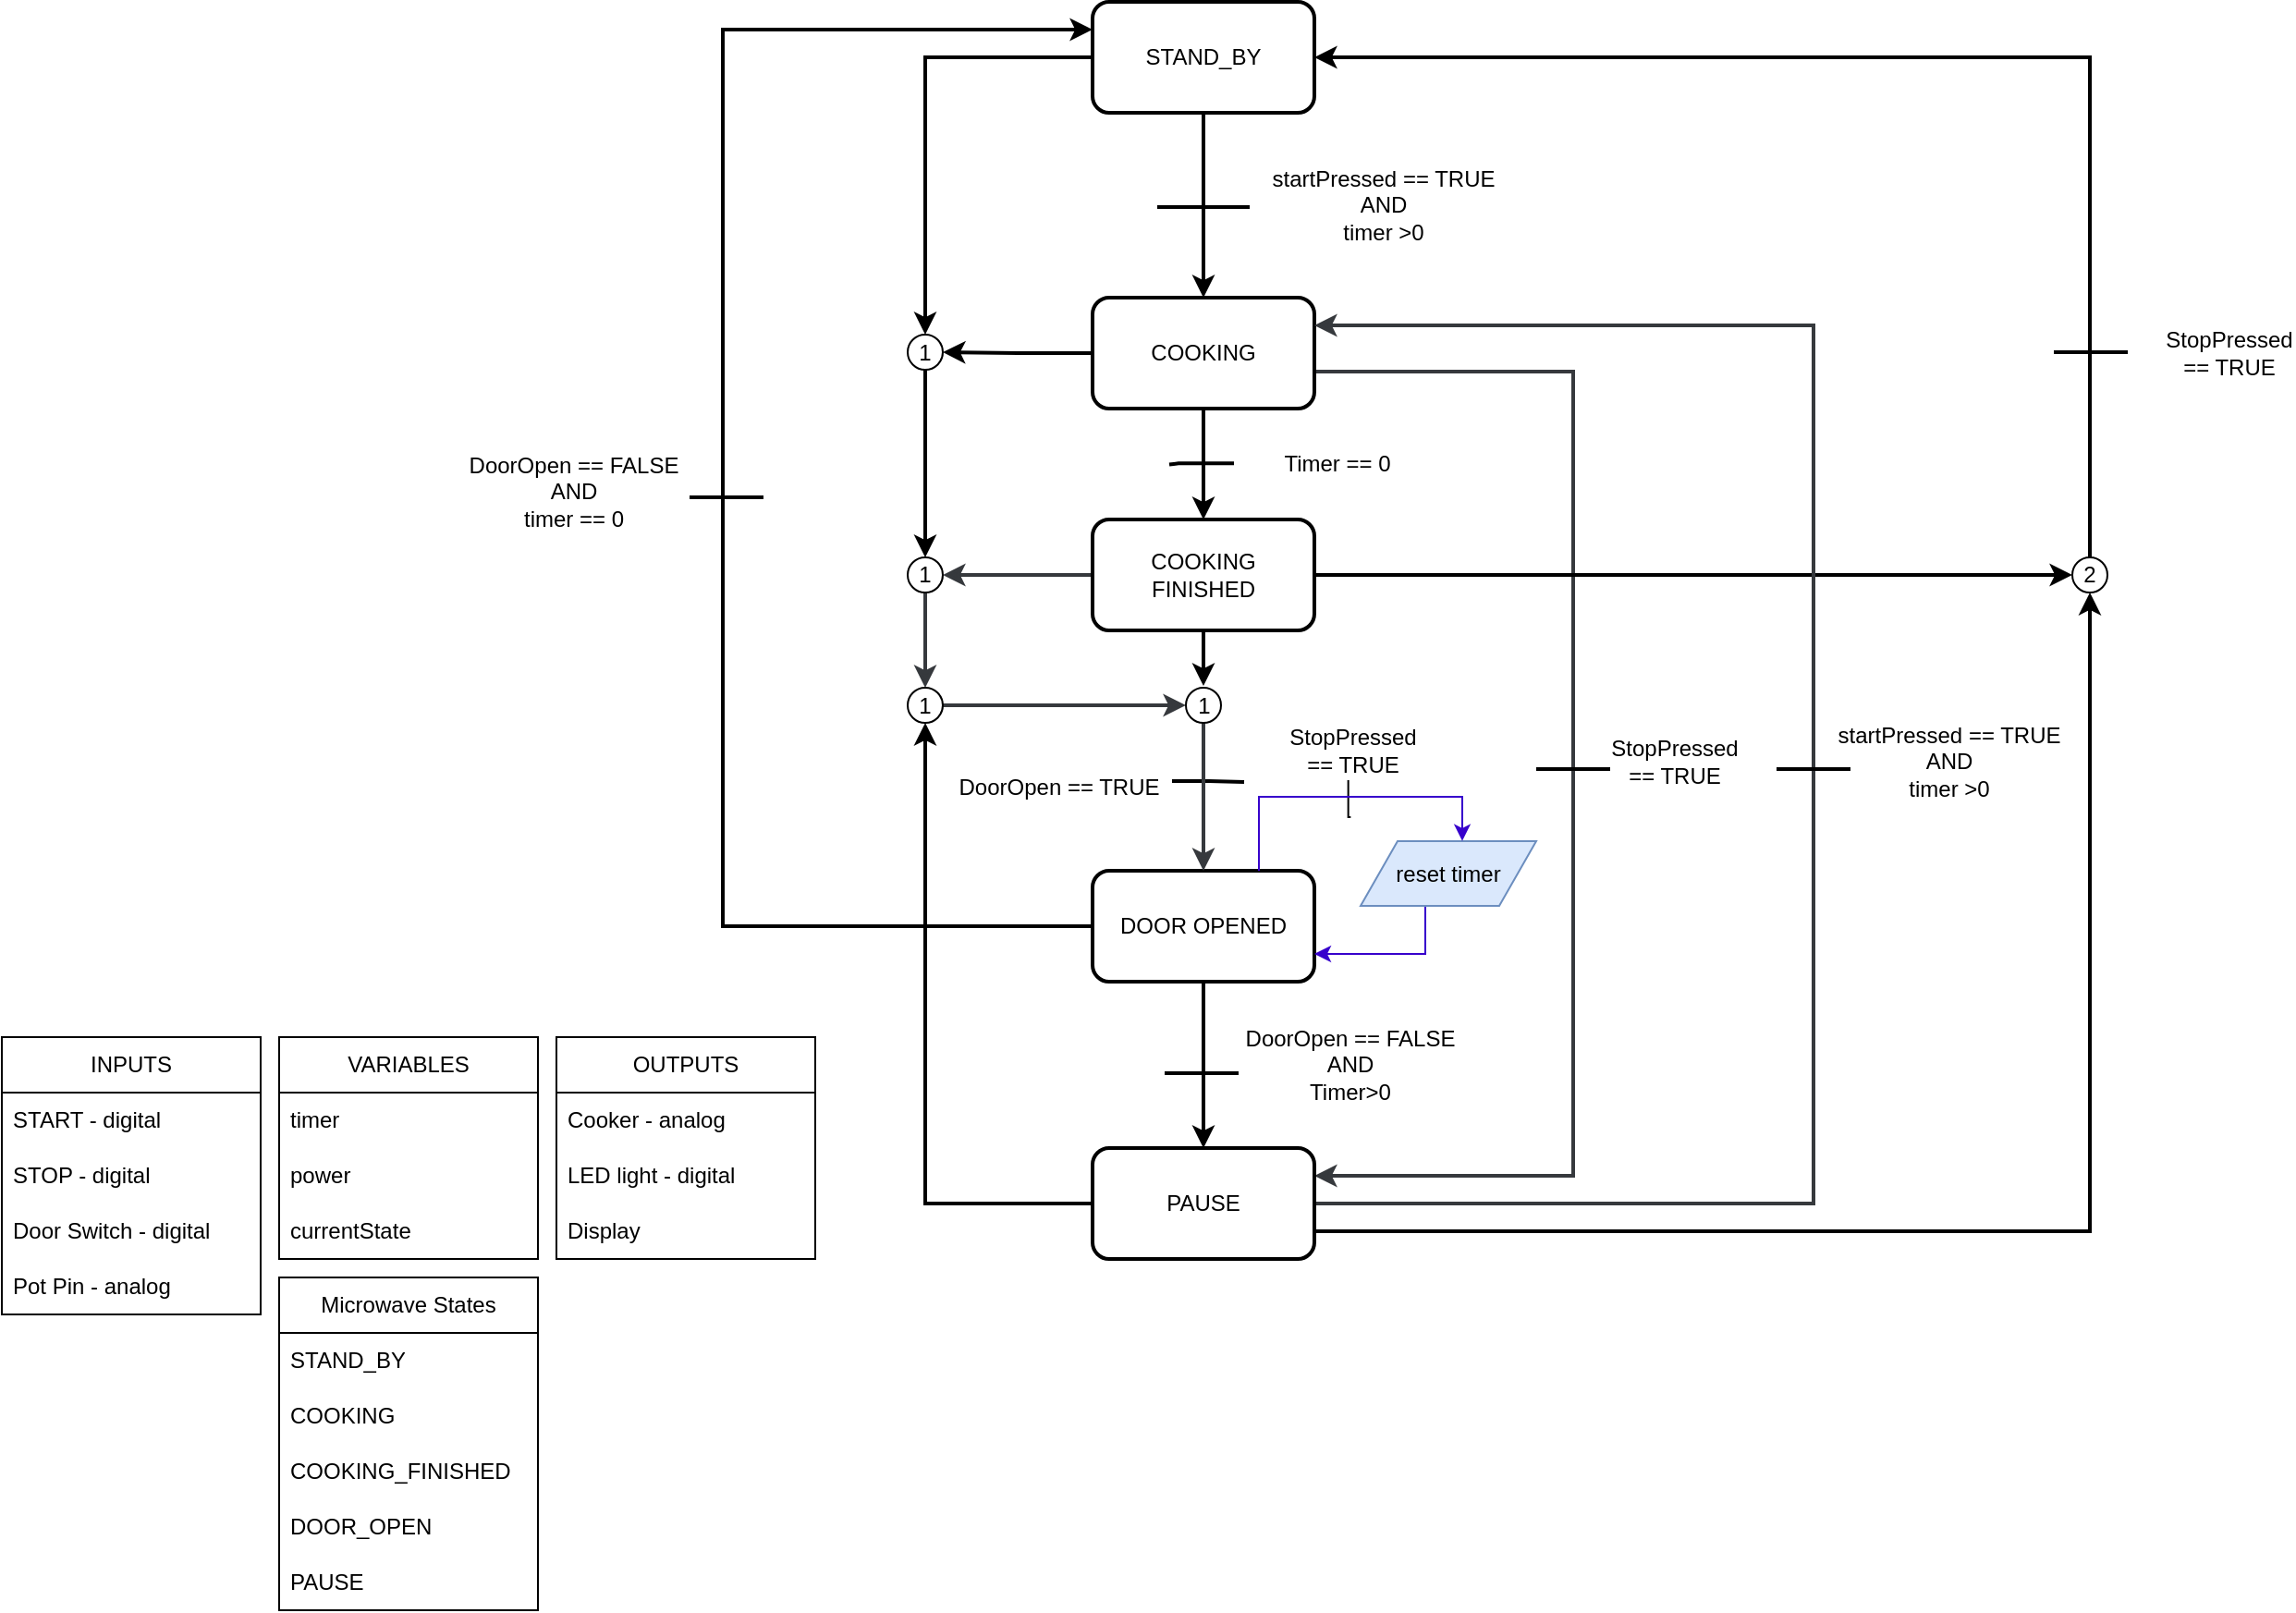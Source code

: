 <mxfile version="23.0.1" type="device">
  <diagram name="Page-1" id="0Rbs2EFzT7OIzFYQGbOx">
    <mxGraphModel dx="2284" dy="786" grid="1" gridSize="10" guides="1" tooltips="1" connect="1" arrows="1" fold="1" page="1" pageScale="1" pageWidth="850" pageHeight="1100" math="0" shadow="0">
      <root>
        <mxCell id="0" />
        <mxCell id="1" parent="0" />
        <mxCell id="F6RU7M2qEP4g0fcBzqNl-10" style="edgeStyle=orthogonalEdgeStyle;rounded=0;orthogonalLoop=1;jettySize=auto;html=1;exitX=0.5;exitY=1;exitDx=0;exitDy=0;strokeWidth=2;" edge="1" parent="1" source="F6RU7M2qEP4g0fcBzqNl-1" target="F6RU7M2qEP4g0fcBzqNl-2">
          <mxGeometry relative="1" as="geometry" />
        </mxCell>
        <mxCell id="F6RU7M2qEP4g0fcBzqNl-82" style="edgeStyle=orthogonalEdgeStyle;rounded=0;orthogonalLoop=1;jettySize=auto;html=1;exitX=0;exitY=0.5;exitDx=0;exitDy=0;strokeWidth=2;entryX=0.5;entryY=0;entryDx=0;entryDy=0;" edge="1" parent="1" source="F6RU7M2qEP4g0fcBzqNl-1" target="F6RU7M2qEP4g0fcBzqNl-100">
          <mxGeometry relative="1" as="geometry">
            <mxPoint x="240" y="260" as="targetPoint" />
          </mxGeometry>
        </mxCell>
        <mxCell id="F6RU7M2qEP4g0fcBzqNl-1" value="STAND_BY" style="rounded=1;whiteSpace=wrap;html=1;strokeWidth=2;" vertex="1" parent="1">
          <mxGeometry x="330" y="100" width="120" height="60" as="geometry" />
        </mxCell>
        <mxCell id="F6RU7M2qEP4g0fcBzqNl-11" style="edgeStyle=orthogonalEdgeStyle;rounded=0;orthogonalLoop=1;jettySize=auto;html=1;exitX=0.5;exitY=1;exitDx=0;exitDy=0;entryX=0.5;entryY=0;entryDx=0;entryDy=0;strokeWidth=2;" edge="1" parent="1" source="F6RU7M2qEP4g0fcBzqNl-2" target="F6RU7M2qEP4g0fcBzqNl-3">
          <mxGeometry relative="1" as="geometry" />
        </mxCell>
        <mxCell id="F6RU7M2qEP4g0fcBzqNl-22" style="edgeStyle=orthogonalEdgeStyle;rounded=0;orthogonalLoop=1;jettySize=auto;html=1;exitX=1;exitY=0.75;exitDx=0;exitDy=0;entryX=1;entryY=0.25;entryDx=0;entryDy=0;fillColor=#cdeb8b;strokeColor=#36393d;strokeWidth=2;" edge="1" parent="1" source="F6RU7M2qEP4g0fcBzqNl-2" target="F6RU7M2qEP4g0fcBzqNl-4">
          <mxGeometry relative="1" as="geometry">
            <Array as="points">
              <mxPoint x="450" y="300" />
              <mxPoint x="590" y="300" />
              <mxPoint x="590" y="735" />
            </Array>
          </mxGeometry>
        </mxCell>
        <mxCell id="F6RU7M2qEP4g0fcBzqNl-37" style="edgeStyle=orthogonalEdgeStyle;rounded=0;orthogonalLoop=1;jettySize=auto;html=1;exitX=0;exitY=0.5;exitDx=0;exitDy=0;strokeWidth=2;entryX=1;entryY=0.5;entryDx=0;entryDy=0;" edge="1" parent="1" source="F6RU7M2qEP4g0fcBzqNl-2" target="F6RU7M2qEP4g0fcBzqNl-100">
          <mxGeometry relative="1" as="geometry">
            <mxPoint x="260" y="290" as="targetPoint" />
          </mxGeometry>
        </mxCell>
        <mxCell id="F6RU7M2qEP4g0fcBzqNl-2" value="COOKING" style="rounded=1;whiteSpace=wrap;html=1;strokeWidth=2;" vertex="1" parent="1">
          <mxGeometry x="330" y="260" width="120" height="60" as="geometry" />
        </mxCell>
        <mxCell id="F6RU7M2qEP4g0fcBzqNl-25" style="edgeStyle=orthogonalEdgeStyle;rounded=0;orthogonalLoop=1;jettySize=auto;html=1;exitX=0.5;exitY=1;exitDx=0;exitDy=0;strokeWidth=2;" edge="1" parent="1" source="F6RU7M2qEP4g0fcBzqNl-3">
          <mxGeometry relative="1" as="geometry">
            <mxPoint x="390" y="470" as="targetPoint" />
          </mxGeometry>
        </mxCell>
        <mxCell id="F6RU7M2qEP4g0fcBzqNl-72" style="edgeStyle=orthogonalEdgeStyle;rounded=0;orthogonalLoop=1;jettySize=auto;html=1;exitX=1;exitY=0.5;exitDx=0;exitDy=0;strokeWidth=2;entryX=0;entryY=0.5;entryDx=0;entryDy=0;" edge="1" parent="1" source="F6RU7M2qEP4g0fcBzqNl-3" target="F6RU7M2qEP4g0fcBzqNl-106">
          <mxGeometry relative="1" as="geometry">
            <mxPoint x="850" y="410" as="targetPoint" />
            <Array as="points" />
          </mxGeometry>
        </mxCell>
        <mxCell id="F6RU7M2qEP4g0fcBzqNl-102" style="edgeStyle=orthogonalEdgeStyle;rounded=0;orthogonalLoop=1;jettySize=auto;html=1;exitX=0;exitY=0.5;exitDx=0;exitDy=0;fillColor=#cdeb8b;strokeColor=#36393d;strokeWidth=2;" edge="1" parent="1" source="F6RU7M2qEP4g0fcBzqNl-3" target="F6RU7M2qEP4g0fcBzqNl-99">
          <mxGeometry relative="1" as="geometry" />
        </mxCell>
        <mxCell id="F6RU7M2qEP4g0fcBzqNl-3" value="COOKING &lt;br&gt;FINISHED" style="rounded=1;whiteSpace=wrap;html=1;strokeWidth=2;" vertex="1" parent="1">
          <mxGeometry x="330" y="380" width="120" height="60" as="geometry" />
        </mxCell>
        <mxCell id="F6RU7M2qEP4g0fcBzqNl-21" style="edgeStyle=orthogonalEdgeStyle;rounded=0;orthogonalLoop=1;jettySize=auto;html=1;exitX=0;exitY=0.5;exitDx=0;exitDy=0;strokeWidth=2;entryX=0.5;entryY=1;entryDx=0;entryDy=0;" edge="1" parent="1" source="F6RU7M2qEP4g0fcBzqNl-4" target="F6RU7M2qEP4g0fcBzqNl-95">
          <mxGeometry relative="1" as="geometry">
            <mxPoint x="240" y="480" as="targetPoint" />
            <Array as="points">
              <mxPoint x="240" y="750" />
            </Array>
          </mxGeometry>
        </mxCell>
        <mxCell id="F6RU7M2qEP4g0fcBzqNl-83" style="edgeStyle=orthogonalEdgeStyle;rounded=0;orthogonalLoop=1;jettySize=auto;html=1;exitX=1;exitY=0.75;exitDx=0;exitDy=0;strokeWidth=2;entryX=0.5;entryY=1;entryDx=0;entryDy=0;" edge="1" parent="1" source="F6RU7M2qEP4g0fcBzqNl-4" target="F6RU7M2qEP4g0fcBzqNl-106">
          <mxGeometry relative="1" as="geometry">
            <mxPoint x="870" y="440" as="targetPoint" />
            <mxPoint x="490" y="765" as="sourcePoint" />
            <Array as="points">
              <mxPoint x="870" y="765" />
            </Array>
          </mxGeometry>
        </mxCell>
        <mxCell id="F6RU7M2qEP4g0fcBzqNl-85" style="edgeStyle=orthogonalEdgeStyle;rounded=0;orthogonalLoop=1;jettySize=auto;html=1;exitX=1;exitY=0.5;exitDx=0;exitDy=0;entryX=1;entryY=0.25;entryDx=0;entryDy=0;fillColor=#cdeb8b;strokeColor=#36393d;strokeWidth=2;" edge="1" parent="1" source="F6RU7M2qEP4g0fcBzqNl-4" target="F6RU7M2qEP4g0fcBzqNl-2">
          <mxGeometry relative="1" as="geometry">
            <Array as="points">
              <mxPoint x="720" y="750" />
              <mxPoint x="720" y="275" />
            </Array>
          </mxGeometry>
        </mxCell>
        <mxCell id="F6RU7M2qEP4g0fcBzqNl-4" value="PAUSE" style="rounded=1;whiteSpace=wrap;html=1;strokeWidth=2;" vertex="1" parent="1">
          <mxGeometry x="330" y="720" width="120" height="60" as="geometry" />
        </mxCell>
        <mxCell id="F6RU7M2qEP4g0fcBzqNl-23" style="edgeStyle=orthogonalEdgeStyle;rounded=0;orthogonalLoop=1;jettySize=auto;html=1;exitX=0;exitY=0.5;exitDx=0;exitDy=0;entryX=0;entryY=0.25;entryDx=0;entryDy=0;strokeWidth=2;" edge="1" parent="1" source="F6RU7M2qEP4g0fcBzqNl-5" target="F6RU7M2qEP4g0fcBzqNl-1">
          <mxGeometry relative="1" as="geometry">
            <Array as="points">
              <mxPoint x="130" y="600" />
              <mxPoint x="130" y="115" />
            </Array>
          </mxGeometry>
        </mxCell>
        <mxCell id="F6RU7M2qEP4g0fcBzqNl-84" style="edgeStyle=orthogonalEdgeStyle;rounded=0;orthogonalLoop=1;jettySize=auto;html=1;exitX=0.5;exitY=1;exitDx=0;exitDy=0;entryX=0.5;entryY=0;entryDx=0;entryDy=0;strokeWidth=2;" edge="1" parent="1" source="F6RU7M2qEP4g0fcBzqNl-5" target="F6RU7M2qEP4g0fcBzqNl-4">
          <mxGeometry relative="1" as="geometry" />
        </mxCell>
        <mxCell id="F6RU7M2qEP4g0fcBzqNl-5" value="DOOR OPENED" style="rounded=1;whiteSpace=wrap;html=1;strokeWidth=2;" vertex="1" parent="1">
          <mxGeometry x="330" y="570" width="120" height="60" as="geometry" />
        </mxCell>
        <mxCell id="F6RU7M2qEP4g0fcBzqNl-29" value="" style="endArrow=none;html=1;rounded=0;strokeWidth=2;" edge="1" parent="1">
          <mxGeometry width="50" height="50" relative="1" as="geometry">
            <mxPoint x="373" y="521.5" as="sourcePoint" />
            <mxPoint x="412" y="522" as="targetPoint" />
            <Array as="points">
              <mxPoint x="393" y="521.5" />
            </Array>
          </mxGeometry>
        </mxCell>
        <mxCell id="F6RU7M2qEP4g0fcBzqNl-30" value="DoorOpen == TRUE" style="text;html=1;strokeColor=none;fillColor=none;align=center;verticalAlign=middle;whiteSpace=wrap;rounded=0;" vertex="1" parent="1">
          <mxGeometry x="250" y="515" width="124" height="20" as="geometry" />
        </mxCell>
        <mxCell id="F6RU7M2qEP4g0fcBzqNl-31" value="DoorOpen == FALSE&lt;br&gt;AND&lt;br&gt;timer == 0" style="text;html=1;strokeColor=none;fillColor=none;align=center;verticalAlign=middle;whiteSpace=wrap;rounded=0;" vertex="1" parent="1">
          <mxGeometry x="-13" y="340" width="125" height="50" as="geometry" />
        </mxCell>
        <mxCell id="F6RU7M2qEP4g0fcBzqNl-40" value="" style="endArrow=none;html=1;rounded=0;strokeWidth=2;" edge="1" parent="1">
          <mxGeometry width="50" height="50" relative="1" as="geometry">
            <mxPoint x="112" y="368" as="sourcePoint" />
            <mxPoint x="152" y="368" as="targetPoint" />
            <Array as="points" />
          </mxGeometry>
        </mxCell>
        <mxCell id="F6RU7M2qEP4g0fcBzqNl-44" value="DoorOpen == FALSE&lt;br&gt;AND&lt;br&gt;Timer&amp;gt;0" style="text;html=1;strokeColor=none;fillColor=none;align=center;verticalAlign=middle;whiteSpace=wrap;rounded=0;" vertex="1" parent="1">
          <mxGeometry x="406.5" y="650" width="125" height="50" as="geometry" />
        </mxCell>
        <mxCell id="F6RU7M2qEP4g0fcBzqNl-47" value="" style="endArrow=none;html=1;rounded=0;strokeWidth=2;" edge="1" parent="1">
          <mxGeometry width="50" height="50" relative="1" as="geometry">
            <mxPoint x="369" y="679.5" as="sourcePoint" />
            <mxPoint x="409" y="679.5" as="targetPoint" />
            <Array as="points">
              <mxPoint x="389" y="679.5" />
            </Array>
          </mxGeometry>
        </mxCell>
        <mxCell id="F6RU7M2qEP4g0fcBzqNl-49" value="" style="endArrow=none;html=1;rounded=0;strokeWidth=2;" edge="1" parent="1">
          <mxGeometry width="50" height="50" relative="1" as="geometry">
            <mxPoint x="570" y="515" as="sourcePoint" />
            <mxPoint x="610" y="515" as="targetPoint" />
            <Array as="points">
              <mxPoint x="590" y="515" />
            </Array>
          </mxGeometry>
        </mxCell>
        <mxCell id="F6RU7M2qEP4g0fcBzqNl-50" value="StopPressed == TRUE" style="text;html=1;strokeColor=none;fillColor=none;align=center;verticalAlign=middle;whiteSpace=wrap;rounded=0;" vertex="1" parent="1">
          <mxGeometry x="610" y="501" width="70" height="20" as="geometry" />
        </mxCell>
        <mxCell id="F6RU7M2qEP4g0fcBzqNl-51" value="" style="endArrow=none;html=1;rounded=0;strokeWidth=2;" edge="1" parent="1">
          <mxGeometry width="50" height="50" relative="1" as="geometry">
            <mxPoint x="850" y="289.5" as="sourcePoint" />
            <mxPoint x="890" y="289.5" as="targetPoint" />
            <Array as="points">
              <mxPoint x="870" y="289.5" />
            </Array>
          </mxGeometry>
        </mxCell>
        <mxCell id="F6RU7M2qEP4g0fcBzqNl-52" value="StopPressed == TRUE" style="text;html=1;strokeColor=none;fillColor=none;align=center;verticalAlign=middle;whiteSpace=wrap;rounded=0;" vertex="1" parent="1">
          <mxGeometry x="910" y="280" width="70" height="20" as="geometry" />
        </mxCell>
        <mxCell id="F6RU7M2qEP4g0fcBzqNl-53" value="OUTPUTS" style="swimlane;fontStyle=0;childLayout=stackLayout;horizontal=1;startSize=30;horizontalStack=0;resizeParent=1;resizeParentMax=0;resizeLast=0;collapsible=1;marginBottom=0;whiteSpace=wrap;html=1;" vertex="1" parent="1">
          <mxGeometry x="40" y="660" width="140" height="120" as="geometry" />
        </mxCell>
        <mxCell id="F6RU7M2qEP4g0fcBzqNl-54" value="Cooker - analog" style="text;strokeColor=none;fillColor=none;align=left;verticalAlign=middle;spacingLeft=4;spacingRight=4;overflow=hidden;points=[[0,0.5],[1,0.5]];portConstraint=eastwest;rotatable=0;whiteSpace=wrap;html=1;" vertex="1" parent="F6RU7M2qEP4g0fcBzqNl-53">
          <mxGeometry y="30" width="140" height="30" as="geometry" />
        </mxCell>
        <mxCell id="F6RU7M2qEP4g0fcBzqNl-55" value="LED light - digital" style="text;strokeColor=none;fillColor=none;align=left;verticalAlign=middle;spacingLeft=4;spacingRight=4;overflow=hidden;points=[[0,0.5],[1,0.5]];portConstraint=eastwest;rotatable=0;whiteSpace=wrap;html=1;" vertex="1" parent="F6RU7M2qEP4g0fcBzqNl-53">
          <mxGeometry y="60" width="140" height="30" as="geometry" />
        </mxCell>
        <mxCell id="F6RU7M2qEP4g0fcBzqNl-56" value="Display&amp;nbsp;" style="text;strokeColor=none;fillColor=none;align=left;verticalAlign=middle;spacingLeft=4;spacingRight=4;overflow=hidden;points=[[0,0.5],[1,0.5]];portConstraint=eastwest;rotatable=0;whiteSpace=wrap;html=1;" vertex="1" parent="F6RU7M2qEP4g0fcBzqNl-53">
          <mxGeometry y="90" width="140" height="30" as="geometry" />
        </mxCell>
        <mxCell id="F6RU7M2qEP4g0fcBzqNl-57" value="INPUTS" style="swimlane;fontStyle=0;childLayout=stackLayout;horizontal=1;startSize=30;horizontalStack=0;resizeParent=1;resizeParentMax=0;resizeLast=0;collapsible=1;marginBottom=0;whiteSpace=wrap;html=1;" vertex="1" parent="1">
          <mxGeometry x="-260" y="660" width="140" height="150" as="geometry" />
        </mxCell>
        <mxCell id="F6RU7M2qEP4g0fcBzqNl-58" value="START - digital" style="text;strokeColor=none;fillColor=none;align=left;verticalAlign=middle;spacingLeft=4;spacingRight=4;overflow=hidden;points=[[0,0.5],[1,0.5]];portConstraint=eastwest;rotatable=0;whiteSpace=wrap;html=1;" vertex="1" parent="F6RU7M2qEP4g0fcBzqNl-57">
          <mxGeometry y="30" width="140" height="30" as="geometry" />
        </mxCell>
        <mxCell id="F6RU7M2qEP4g0fcBzqNl-59" value="STOP - digital" style="text;strokeColor=none;fillColor=none;align=left;verticalAlign=middle;spacingLeft=4;spacingRight=4;overflow=hidden;points=[[0,0.5],[1,0.5]];portConstraint=eastwest;rotatable=0;whiteSpace=wrap;html=1;" vertex="1" parent="F6RU7M2qEP4g0fcBzqNl-57">
          <mxGeometry y="60" width="140" height="30" as="geometry" />
        </mxCell>
        <mxCell id="F6RU7M2qEP4g0fcBzqNl-61" value="Door Switch - digital" style="text;strokeColor=none;fillColor=none;align=left;verticalAlign=middle;spacingLeft=4;spacingRight=4;overflow=hidden;points=[[0,0.5],[1,0.5]];portConstraint=eastwest;rotatable=0;whiteSpace=wrap;html=1;" vertex="1" parent="F6RU7M2qEP4g0fcBzqNl-57">
          <mxGeometry y="90" width="140" height="30" as="geometry" />
        </mxCell>
        <mxCell id="F6RU7M2qEP4g0fcBzqNl-60" value="Pot Pin - analog" style="text;strokeColor=none;fillColor=none;align=left;verticalAlign=middle;spacingLeft=4;spacingRight=4;overflow=hidden;points=[[0,0.5],[1,0.5]];portConstraint=eastwest;rotatable=0;whiteSpace=wrap;html=1;" vertex="1" parent="F6RU7M2qEP4g0fcBzqNl-57">
          <mxGeometry y="120" width="140" height="30" as="geometry" />
        </mxCell>
        <mxCell id="F6RU7M2qEP4g0fcBzqNl-62" value="VARIABLES" style="swimlane;fontStyle=0;childLayout=stackLayout;horizontal=1;startSize=30;horizontalStack=0;resizeParent=1;resizeParentMax=0;resizeLast=0;collapsible=1;marginBottom=0;whiteSpace=wrap;html=1;" vertex="1" parent="1">
          <mxGeometry x="-110" y="660" width="140" height="120" as="geometry" />
        </mxCell>
        <mxCell id="F6RU7M2qEP4g0fcBzqNl-63" value="timer" style="text;strokeColor=none;fillColor=none;align=left;verticalAlign=middle;spacingLeft=4;spacingRight=4;overflow=hidden;points=[[0,0.5],[1,0.5]];portConstraint=eastwest;rotatable=0;whiteSpace=wrap;html=1;" vertex="1" parent="F6RU7M2qEP4g0fcBzqNl-62">
          <mxGeometry y="30" width="140" height="30" as="geometry" />
        </mxCell>
        <mxCell id="F6RU7M2qEP4g0fcBzqNl-64" value="power" style="text;strokeColor=none;fillColor=none;align=left;verticalAlign=middle;spacingLeft=4;spacingRight=4;overflow=hidden;points=[[0,0.5],[1,0.5]];portConstraint=eastwest;rotatable=0;whiteSpace=wrap;html=1;" vertex="1" parent="F6RU7M2qEP4g0fcBzqNl-62">
          <mxGeometry y="60" width="140" height="30" as="geometry" />
        </mxCell>
        <mxCell id="F6RU7M2qEP4g0fcBzqNl-66" value="currentState" style="text;strokeColor=none;fillColor=none;align=left;verticalAlign=middle;spacingLeft=4;spacingRight=4;overflow=hidden;points=[[0,0.5],[1,0.5]];portConstraint=eastwest;rotatable=0;whiteSpace=wrap;html=1;" vertex="1" parent="F6RU7M2qEP4g0fcBzqNl-62">
          <mxGeometry y="90" width="140" height="30" as="geometry" />
        </mxCell>
        <mxCell id="F6RU7M2qEP4g0fcBzqNl-67" value="" style="endArrow=none;html=1;rounded=0;strokeWidth=2;" edge="1" parent="1">
          <mxGeometry width="50" height="50" relative="1" as="geometry">
            <mxPoint x="365" y="211" as="sourcePoint" />
            <mxPoint x="415" y="211" as="targetPoint" />
          </mxGeometry>
        </mxCell>
        <mxCell id="F6RU7M2qEP4g0fcBzqNl-68" value="startPressed == TRUE&lt;br&gt;AND&lt;br&gt;timer &amp;gt;0" style="text;html=1;strokeColor=none;fillColor=none;align=center;verticalAlign=middle;whiteSpace=wrap;rounded=0;" vertex="1" parent="1">
          <mxGeometry x="425" y="180" width="125" height="60" as="geometry" />
        </mxCell>
        <mxCell id="F6RU7M2qEP4g0fcBzqNl-69" value="" style="endArrow=none;html=1;rounded=0;strokeWidth=2;" edge="1" parent="1">
          <mxGeometry width="50" height="50" relative="1" as="geometry">
            <mxPoint x="371.5" y="350.25" as="sourcePoint" />
            <mxPoint x="406.5" y="349.66" as="targetPoint" />
            <Array as="points">
              <mxPoint x="376.5" y="349.66" />
            </Array>
          </mxGeometry>
        </mxCell>
        <mxCell id="F6RU7M2qEP4g0fcBzqNl-70" value="Timer == 0" style="text;html=1;strokeColor=none;fillColor=none;align=center;verticalAlign=middle;whiteSpace=wrap;rounded=0;" vertex="1" parent="1">
          <mxGeometry x="425" y="340" width="75" height="20" as="geometry" />
        </mxCell>
        <mxCell id="F6RU7M2qEP4g0fcBzqNl-77" style="edgeStyle=orthogonalEdgeStyle;rounded=0;orthogonalLoop=1;jettySize=auto;html=1;exitX=0.5;exitY=1;exitDx=0;exitDy=0;entryX=1;entryY=0.75;entryDx=0;entryDy=0;strokeWidth=1;fillColor=#6a00ff;strokeColor=#3700CC;" edge="1" parent="1" source="F6RU7M2qEP4g0fcBzqNl-75" target="F6RU7M2qEP4g0fcBzqNl-5">
          <mxGeometry relative="1" as="geometry">
            <Array as="points">
              <mxPoint x="510" y="589" />
              <mxPoint x="510" y="615" />
            </Array>
          </mxGeometry>
        </mxCell>
        <mxCell id="F6RU7M2qEP4g0fcBzqNl-75" value="reset timer" style="shape=parallelogram;perimeter=parallelogramPerimeter;whiteSpace=wrap;html=1;fixedSize=1;fillColor=#dae8fc;strokeColor=#6c8ebf;" vertex="1" parent="1">
          <mxGeometry x="475" y="554" width="95" height="35" as="geometry" />
        </mxCell>
        <mxCell id="F6RU7M2qEP4g0fcBzqNl-78" value="" style="endArrow=none;html=1;rounded=0;" edge="1" parent="1">
          <mxGeometry width="50" height="50" relative="1" as="geometry">
            <mxPoint x="469.67" y="541" as="sourcePoint" />
            <mxPoint x="468.33" y="521" as="targetPoint" />
            <Array as="points">
              <mxPoint x="468.33" y="541" />
              <mxPoint x="468.33" y="521" />
            </Array>
          </mxGeometry>
        </mxCell>
        <mxCell id="F6RU7M2qEP4g0fcBzqNl-79" style="edgeStyle=orthogonalEdgeStyle;rounded=0;orthogonalLoop=1;jettySize=auto;html=1;exitX=0.75;exitY=0;exitDx=0;exitDy=0;entryX=0.57;entryY=-0.004;entryDx=0;entryDy=0;entryPerimeter=0;strokeWidth=1;fillColor=#6a00ff;strokeColor=#3700CC;" edge="1" parent="1" source="F6RU7M2qEP4g0fcBzqNl-5" target="F6RU7M2qEP4g0fcBzqNl-75">
          <mxGeometry relative="1" as="geometry">
            <Array as="points">
              <mxPoint x="420" y="530" />
              <mxPoint x="530" y="530" />
              <mxPoint x="530" y="554" />
            </Array>
          </mxGeometry>
        </mxCell>
        <mxCell id="F6RU7M2qEP4g0fcBzqNl-80" value="StopPressed == TRUE" style="text;html=1;strokeColor=none;fillColor=none;align=center;verticalAlign=middle;whiteSpace=wrap;rounded=0;" vertex="1" parent="1">
          <mxGeometry x="436" y="495" width="70" height="20" as="geometry" />
        </mxCell>
        <mxCell id="F6RU7M2qEP4g0fcBzqNl-87" value="startPressed == TRUE&lt;br&gt;AND&lt;br&gt;timer &amp;gt;0" style="text;html=1;strokeColor=none;fillColor=none;align=center;verticalAlign=middle;whiteSpace=wrap;rounded=0;" vertex="1" parent="1">
          <mxGeometry x="731" y="481" width="125" height="60" as="geometry" />
        </mxCell>
        <mxCell id="F6RU7M2qEP4g0fcBzqNl-88" value="" style="endArrow=none;html=1;rounded=0;strokeWidth=2;" edge="1" parent="1">
          <mxGeometry width="50" height="50" relative="1" as="geometry">
            <mxPoint x="700" y="515" as="sourcePoint" />
            <mxPoint x="740" y="515" as="targetPoint" />
            <Array as="points">
              <mxPoint x="720" y="515" />
            </Array>
          </mxGeometry>
        </mxCell>
        <mxCell id="F6RU7M2qEP4g0fcBzqNl-89" value="Microwave States" style="swimlane;fontStyle=0;childLayout=stackLayout;horizontal=1;startSize=30;horizontalStack=0;resizeParent=1;resizeParentMax=0;resizeLast=0;collapsible=1;marginBottom=0;whiteSpace=wrap;html=1;" vertex="1" parent="1">
          <mxGeometry x="-110" y="790" width="140" height="180" as="geometry" />
        </mxCell>
        <mxCell id="F6RU7M2qEP4g0fcBzqNl-90" value="STAND_BY" style="text;strokeColor=none;fillColor=none;align=left;verticalAlign=middle;spacingLeft=4;spacingRight=4;overflow=hidden;points=[[0,0.5],[1,0.5]];portConstraint=eastwest;rotatable=0;whiteSpace=wrap;html=1;" vertex="1" parent="F6RU7M2qEP4g0fcBzqNl-89">
          <mxGeometry y="30" width="140" height="30" as="geometry" />
        </mxCell>
        <mxCell id="F6RU7M2qEP4g0fcBzqNl-91" value="COOKING" style="text;strokeColor=none;fillColor=none;align=left;verticalAlign=middle;spacingLeft=4;spacingRight=4;overflow=hidden;points=[[0,0.5],[1,0.5]];portConstraint=eastwest;rotatable=0;whiteSpace=wrap;html=1;" vertex="1" parent="F6RU7M2qEP4g0fcBzqNl-89">
          <mxGeometry y="60" width="140" height="30" as="geometry" />
        </mxCell>
        <mxCell id="F6RU7M2qEP4g0fcBzqNl-92" value="COOKING_FINISHED" style="text;strokeColor=none;fillColor=none;align=left;verticalAlign=middle;spacingLeft=4;spacingRight=4;overflow=hidden;points=[[0,0.5],[1,0.5]];portConstraint=eastwest;rotatable=0;whiteSpace=wrap;html=1;" vertex="1" parent="F6RU7M2qEP4g0fcBzqNl-89">
          <mxGeometry y="90" width="140" height="30" as="geometry" />
        </mxCell>
        <mxCell id="F6RU7M2qEP4g0fcBzqNl-93" value="DOOR_OPEN" style="text;strokeColor=none;fillColor=none;align=left;verticalAlign=middle;spacingLeft=4;spacingRight=4;overflow=hidden;points=[[0,0.5],[1,0.5]];portConstraint=eastwest;rotatable=0;whiteSpace=wrap;html=1;" vertex="1" parent="F6RU7M2qEP4g0fcBzqNl-89">
          <mxGeometry y="120" width="140" height="30" as="geometry" />
        </mxCell>
        <mxCell id="F6RU7M2qEP4g0fcBzqNl-94" value="PAUSE" style="text;strokeColor=none;fillColor=none;align=left;verticalAlign=middle;spacingLeft=4;spacingRight=4;overflow=hidden;points=[[0,0.5],[1,0.5]];portConstraint=eastwest;rotatable=0;whiteSpace=wrap;html=1;" vertex="1" parent="F6RU7M2qEP4g0fcBzqNl-89">
          <mxGeometry y="150" width="140" height="30" as="geometry" />
        </mxCell>
        <mxCell id="F6RU7M2qEP4g0fcBzqNl-105" style="edgeStyle=orthogonalEdgeStyle;rounded=0;orthogonalLoop=1;jettySize=auto;html=1;exitX=1;exitY=0.5;exitDx=0;exitDy=0;entryX=0;entryY=0.5;entryDx=0;entryDy=0;fillColor=#cdeb8b;strokeColor=#36393d;strokeWidth=2;" edge="1" parent="1" source="F6RU7M2qEP4g0fcBzqNl-95" target="F6RU7M2qEP4g0fcBzqNl-96">
          <mxGeometry relative="1" as="geometry" />
        </mxCell>
        <mxCell id="F6RU7M2qEP4g0fcBzqNl-95" value="1" style="ellipse;whiteSpace=wrap;html=1;aspect=fixed;" vertex="1" parent="1">
          <mxGeometry x="230" y="471" width="19" height="19" as="geometry" />
        </mxCell>
        <mxCell id="F6RU7M2qEP4g0fcBzqNl-98" style="edgeStyle=orthogonalEdgeStyle;rounded=0;orthogonalLoop=1;jettySize=auto;html=1;exitX=0.5;exitY=1;exitDx=0;exitDy=0;entryX=0.5;entryY=0;entryDx=0;entryDy=0;fillColor=#cdeb8b;strokeColor=#36393d;strokeWidth=2;" edge="1" parent="1" source="F6RU7M2qEP4g0fcBzqNl-96" target="F6RU7M2qEP4g0fcBzqNl-5">
          <mxGeometry relative="1" as="geometry" />
        </mxCell>
        <mxCell id="F6RU7M2qEP4g0fcBzqNl-96" value="1" style="ellipse;whiteSpace=wrap;html=1;aspect=fixed;" vertex="1" parent="1">
          <mxGeometry x="380.5" y="471" width="19" height="19" as="geometry" />
        </mxCell>
        <mxCell id="F6RU7M2qEP4g0fcBzqNl-104" style="edgeStyle=orthogonalEdgeStyle;rounded=0;orthogonalLoop=1;jettySize=auto;html=1;exitX=0.5;exitY=1;exitDx=0;exitDy=0;fillColor=#cdeb8b;strokeColor=#36393d;strokeWidth=2;" edge="1" parent="1" source="F6RU7M2qEP4g0fcBzqNl-99" target="F6RU7M2qEP4g0fcBzqNl-95">
          <mxGeometry relative="1" as="geometry" />
        </mxCell>
        <mxCell id="F6RU7M2qEP4g0fcBzqNl-99" value="1" style="ellipse;whiteSpace=wrap;html=1;aspect=fixed;" vertex="1" parent="1">
          <mxGeometry x="230" y="400.5" width="19" height="19" as="geometry" />
        </mxCell>
        <mxCell id="F6RU7M2qEP4g0fcBzqNl-103" style="edgeStyle=orthogonalEdgeStyle;rounded=0;orthogonalLoop=1;jettySize=auto;html=1;exitX=0.5;exitY=1;exitDx=0;exitDy=0;entryX=0.5;entryY=0;entryDx=0;entryDy=0;strokeWidth=2;" edge="1" parent="1" source="F6RU7M2qEP4g0fcBzqNl-100" target="F6RU7M2qEP4g0fcBzqNl-99">
          <mxGeometry relative="1" as="geometry" />
        </mxCell>
        <mxCell id="F6RU7M2qEP4g0fcBzqNl-100" value="1" style="ellipse;whiteSpace=wrap;html=1;aspect=fixed;" vertex="1" parent="1">
          <mxGeometry x="230" y="280" width="19" height="19" as="geometry" />
        </mxCell>
        <mxCell id="F6RU7M2qEP4g0fcBzqNl-107" style="edgeStyle=orthogonalEdgeStyle;rounded=0;orthogonalLoop=1;jettySize=auto;html=1;exitX=0.5;exitY=0;exitDx=0;exitDy=0;entryX=1;entryY=0.5;entryDx=0;entryDy=0;strokeWidth=2;" edge="1" parent="1" source="F6RU7M2qEP4g0fcBzqNl-106" target="F6RU7M2qEP4g0fcBzqNl-1">
          <mxGeometry relative="1" as="geometry" />
        </mxCell>
        <mxCell id="F6RU7M2qEP4g0fcBzqNl-106" value="2" style="ellipse;whiteSpace=wrap;html=1;aspect=fixed;" vertex="1" parent="1">
          <mxGeometry x="860" y="400.5" width="19" height="19" as="geometry" />
        </mxCell>
      </root>
    </mxGraphModel>
  </diagram>
</mxfile>
